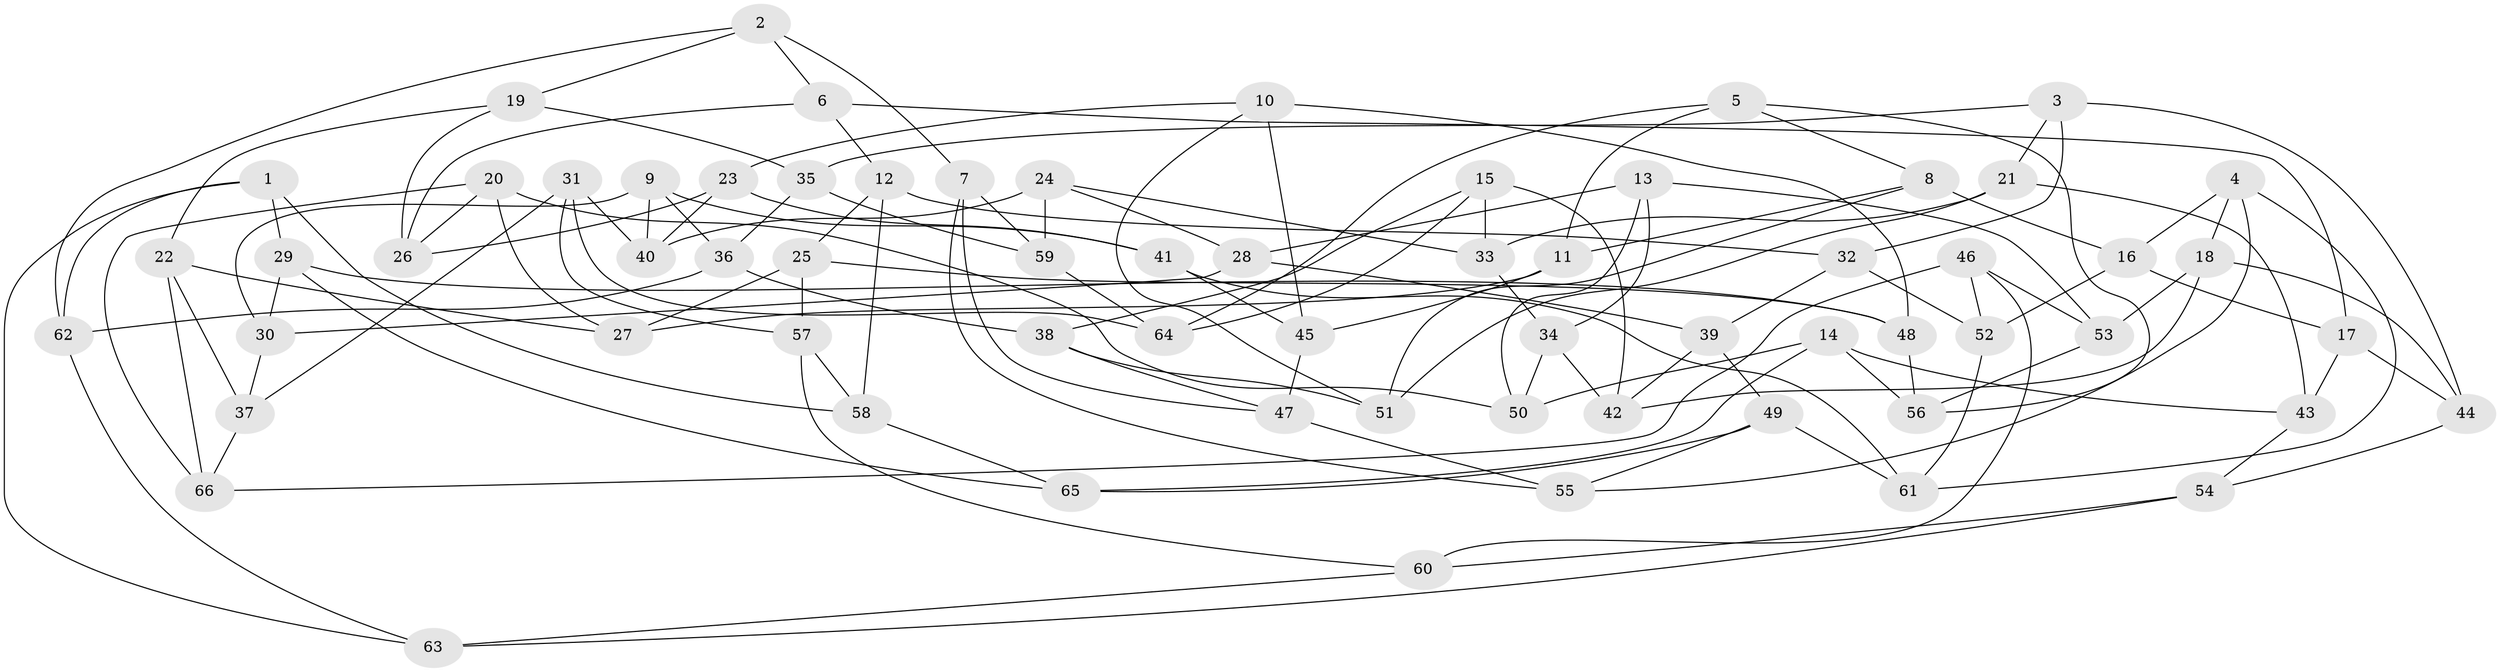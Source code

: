 // coarse degree distribution, {7: 0.14285714285714285, 4: 0.39285714285714285, 9: 0.03571428571428571, 8: 0.07142857142857142, 10: 0.03571428571428571, 5: 0.10714285714285714, 6: 0.14285714285714285, 3: 0.07142857142857142}
// Generated by graph-tools (version 1.1) at 2025/54/03/04/25 22:54:03]
// undirected, 66 vertices, 132 edges
graph export_dot {
  node [color=gray90,style=filled];
  1;
  2;
  3;
  4;
  5;
  6;
  7;
  8;
  9;
  10;
  11;
  12;
  13;
  14;
  15;
  16;
  17;
  18;
  19;
  20;
  21;
  22;
  23;
  24;
  25;
  26;
  27;
  28;
  29;
  30;
  31;
  32;
  33;
  34;
  35;
  36;
  37;
  38;
  39;
  40;
  41;
  42;
  43;
  44;
  45;
  46;
  47;
  48;
  49;
  50;
  51;
  52;
  53;
  54;
  55;
  56;
  57;
  58;
  59;
  60;
  61;
  62;
  63;
  64;
  65;
  66;
  1 -- 58;
  1 -- 62;
  1 -- 63;
  1 -- 29;
  2 -- 62;
  2 -- 19;
  2 -- 6;
  2 -- 7;
  3 -- 35;
  3 -- 21;
  3 -- 32;
  3 -- 44;
  4 -- 61;
  4 -- 55;
  4 -- 18;
  4 -- 16;
  5 -- 56;
  5 -- 8;
  5 -- 11;
  5 -- 64;
  6 -- 12;
  6 -- 26;
  6 -- 17;
  7 -- 55;
  7 -- 47;
  7 -- 59;
  8 -- 11;
  8 -- 16;
  8 -- 51;
  9 -- 41;
  9 -- 30;
  9 -- 36;
  9 -- 40;
  10 -- 48;
  10 -- 45;
  10 -- 23;
  10 -- 51;
  11 -- 27;
  11 -- 45;
  12 -- 58;
  12 -- 32;
  12 -- 25;
  13 -- 50;
  13 -- 53;
  13 -- 34;
  13 -- 28;
  14 -- 56;
  14 -- 43;
  14 -- 65;
  14 -- 50;
  15 -- 42;
  15 -- 33;
  15 -- 64;
  15 -- 38;
  16 -- 17;
  16 -- 52;
  17 -- 44;
  17 -- 43;
  18 -- 42;
  18 -- 53;
  18 -- 44;
  19 -- 35;
  19 -- 22;
  19 -- 26;
  20 -- 27;
  20 -- 50;
  20 -- 66;
  20 -- 26;
  21 -- 33;
  21 -- 43;
  21 -- 51;
  22 -- 66;
  22 -- 27;
  22 -- 37;
  23 -- 41;
  23 -- 40;
  23 -- 26;
  24 -- 33;
  24 -- 59;
  24 -- 28;
  24 -- 40;
  25 -- 27;
  25 -- 57;
  25 -- 48;
  28 -- 30;
  28 -- 39;
  29 -- 30;
  29 -- 48;
  29 -- 65;
  30 -- 37;
  31 -- 64;
  31 -- 57;
  31 -- 40;
  31 -- 37;
  32 -- 52;
  32 -- 39;
  33 -- 34;
  34 -- 50;
  34 -- 42;
  35 -- 59;
  35 -- 36;
  36 -- 62;
  36 -- 38;
  37 -- 66;
  38 -- 51;
  38 -- 47;
  39 -- 42;
  39 -- 49;
  41 -- 45;
  41 -- 61;
  43 -- 54;
  44 -- 54;
  45 -- 47;
  46 -- 52;
  46 -- 66;
  46 -- 60;
  46 -- 53;
  47 -- 55;
  48 -- 56;
  49 -- 61;
  49 -- 65;
  49 -- 55;
  52 -- 61;
  53 -- 56;
  54 -- 63;
  54 -- 60;
  57 -- 60;
  57 -- 58;
  58 -- 65;
  59 -- 64;
  60 -- 63;
  62 -- 63;
}
